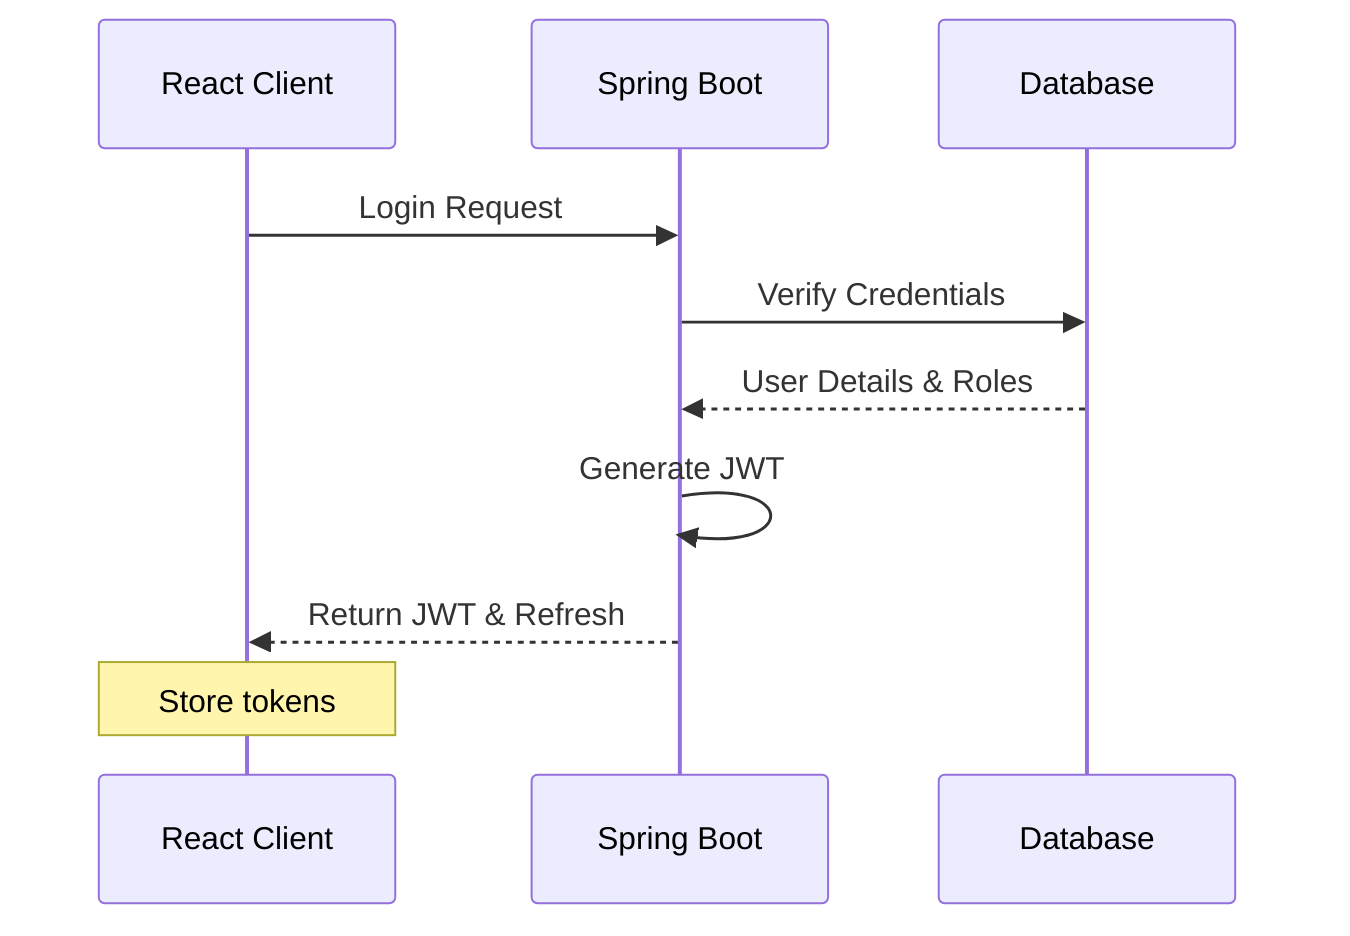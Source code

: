 sequenceDiagram
    participant Client as React Client
    participant Spring as Spring Boot
    participant DB as Database

    Client->>Spring: Login Request
    Spring->>DB: Verify Credentials
    DB-->>Spring: User Details & Roles
    Spring->>Spring: Generate JWT
    Spring-->>Client: Return JWT & Refresh
    Note over Client: Store tokens
